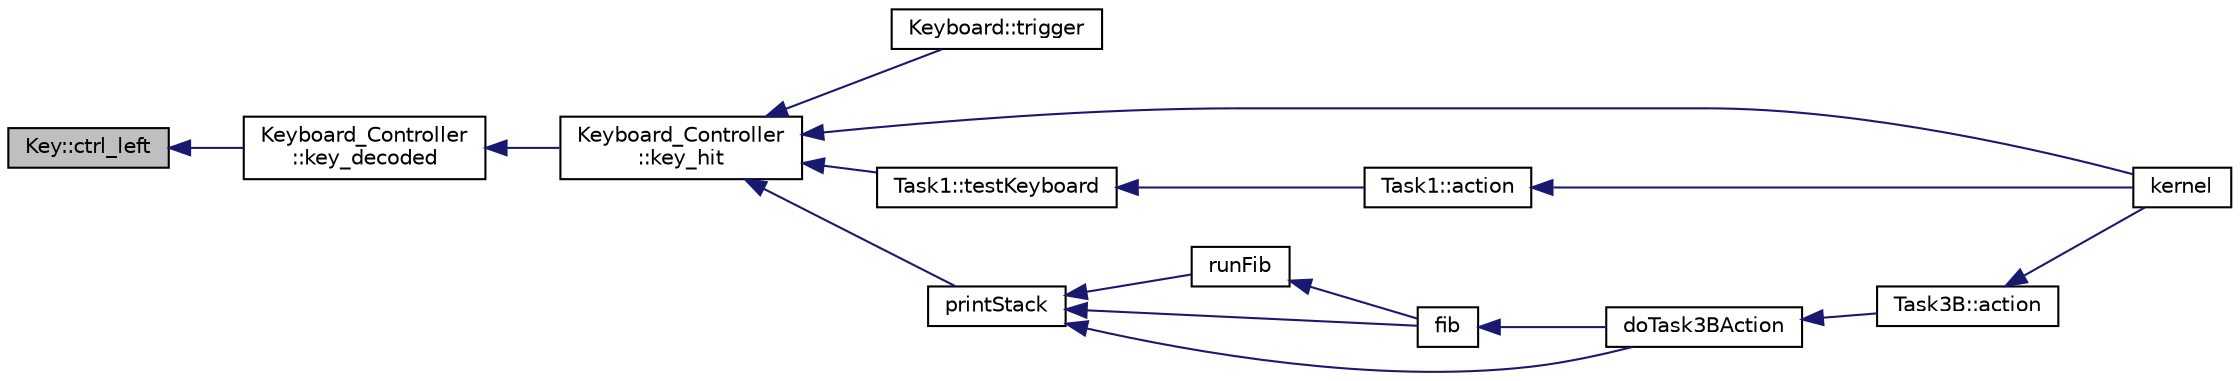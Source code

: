 digraph "Key::ctrl_left"
{
  bgcolor="transparent";
  edge [fontname="Helvetica",fontsize="10",labelfontname="Helvetica",labelfontsize="10"];
  node [fontname="Helvetica",fontsize="10",shape=record];
  rankdir="LR";
  Node1 [label="Key::ctrl_left",height=0.2,width=0.4,color="black", fillcolor="grey75", style="filled", fontcolor="black"];
  Node1 -> Node2 [dir="back",color="midnightblue",fontsize="10",style="solid",fontname="Helvetica"];
  Node2 [label="Keyboard_Controller\l::key_decoded",height=0.2,width=0.4,color="black",URL="$classKeyboard__Controller.html#aa517065c0ed4059b477dfb481539b1b2",tooltip="interpret the reveived scancode and modifier bits "];
  Node2 -> Node3 [dir="back",color="midnightblue",fontsize="10",style="solid",fontname="Helvetica"];
  Node3 [label="Keyboard_Controller\l::key_hit",height=0.2,width=0.4,color="black",URL="$classKeyboard__Controller.html#a78cf6859d88097a0f2b6945fc86c1d21",tooltip="get the last pressed key "];
  Node3 -> Node4 [dir="back",color="midnightblue",fontsize="10",style="solid",fontname="Helvetica"];
  Node4 [label="Keyboard::trigger",height=0.2,width=0.4,color="black",URL="$classKeyboard.html#a0d0359a4df20db7eb38dd769e2322353",tooltip="einen auftretenden Tastaturinterrupt behandeln "];
  Node3 -> Node5 [dir="back",color="midnightblue",fontsize="10",style="solid",fontname="Helvetica"];
  Node5 [label="kernel",height=0.2,width=0.4,color="black",URL="$main_8cc.html#a796315624c9bcf31fd673cb62e4b9819",tooltip="kernel entry point "];
  Node3 -> Node6 [dir="back",color="midnightblue",fontsize="10",style="solid",fontname="Helvetica"];
  Node6 [label="Task1::testKeyboard",height=0.2,width=0.4,color="black",URL="$classTask1.html#a587ce3fad20f9ec4ec88beefd08db49e",tooltip="test the functionality of the Keyboard_Controller object "];
  Node6 -> Node7 [dir="back",color="midnightblue",fontsize="10",style="solid",fontname="Helvetica"];
  Node7 [label="Task1::action",height=0.2,width=0.4,color="black",URL="$classTask1.html#a0d4029a13591e70af436c0ead066ea5c",tooltip="parse and print multiboot information "];
  Node7 -> Node5 [dir="back",color="midnightblue",fontsize="10",style="solid",fontname="Helvetica"];
  Node3 -> Node8 [dir="back",color="midnightblue",fontsize="10",style="solid",fontname="Helvetica"];
  Node8 [label="printStack",height=0.2,width=0.4,color="black",URL="$task3B_8cc.html#a1140e1f1ebb85d5c7103af6e0b522c22"];
  Node8 -> Node9 [dir="back",color="midnightblue",fontsize="10",style="solid",fontname="Helvetica"];
  Node9 [label="runFib",height=0.2,width=0.4,color="black",URL="$task3B_8cc.html#a4205b075c53452d0a4cb9966fe2bf855"];
  Node9 -> Node10 [dir="back",color="midnightblue",fontsize="10",style="solid",fontname="Helvetica"];
  Node10 [label="fib",height=0.2,width=0.4,color="black",URL="$task3B_8cc.html#ad1b3bc944aac0dbdd041cc180ff8c37a"];
  Node10 -> Node11 [dir="back",color="midnightblue",fontsize="10",style="solid",fontname="Helvetica"];
  Node11 [label="doTask3BAction",height=0.2,width=0.4,color="black",URL="$task3B_8cc.html#a5874bf2c7fd779b0760c4d5f16bb2d08"];
  Node11 -> Node12 [dir="back",color="midnightblue",fontsize="10",style="solid",fontname="Helvetica"];
  Node12 [label="Task3B::action",height=0.2,width=0.4,color="black",URL="$classTask3B.html#aa803f35a028d2dc338d20d69ab592f20",tooltip="prints the line "];
  Node12 -> Node5 [dir="back",color="midnightblue",fontsize="10",style="solid",fontname="Helvetica"];
  Node8 -> Node10 [dir="back",color="midnightblue",fontsize="10",style="solid",fontname="Helvetica"];
  Node8 -> Node11 [dir="back",color="midnightblue",fontsize="10",style="solid",fontname="Helvetica"];
}
